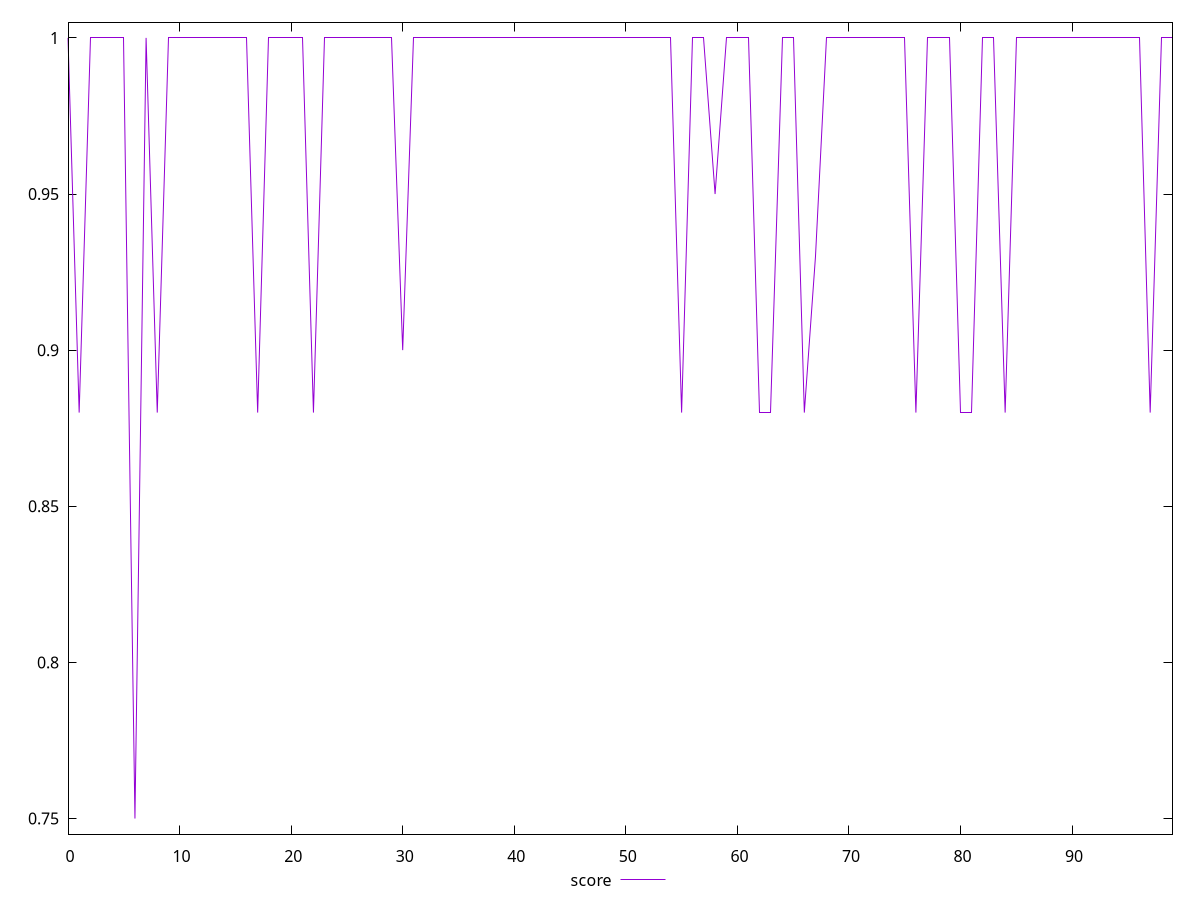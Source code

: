 reset

$score <<EOF
0 1
1 0.88
2 1
3 1
4 1
5 1
6 0.75
7 1
8 0.88
9 1
10 1
11 1
12 1
13 1
14 1
15 1
16 1
17 0.88
18 1
19 1
20 1
21 1
22 0.88
23 1
24 1
25 1
26 1
27 1
28 1
29 1
30 0.9
31 1
32 1
33 1
34 1
35 1
36 1
37 1
38 1
39 1
40 1
41 1
42 1
43 1
44 1
45 1
46 1
47 1
48 1
49 1
50 1
51 1
52 1
53 1
54 1
55 0.88
56 1
57 1
58 0.95
59 1
60 1
61 1
62 0.88
63 0.88
64 1
65 1
66 0.88
67 0.93
68 1
69 1
70 1
71 1
72 1
73 1
74 1
75 1
76 0.88
77 1
78 1
79 1
80 0.88
81 0.88
82 1
83 1
84 0.88
85 1
86 1
87 1
88 1
89 1
90 1
91 1
92 1
93 1
94 1
95 1
96 1
97 0.88
98 1
99 1
EOF

set key outside below
set xrange [0:99]
set yrange [0.745:1.005]
set trange [0.745:1.005]
set terminal svg size 640, 500 enhanced background rgb 'white'
set output "reprap/unminified-javascript/samples/pages+cached+noexternal+nomedia/score/values.svg"

plot $score title "score" with line

reset
